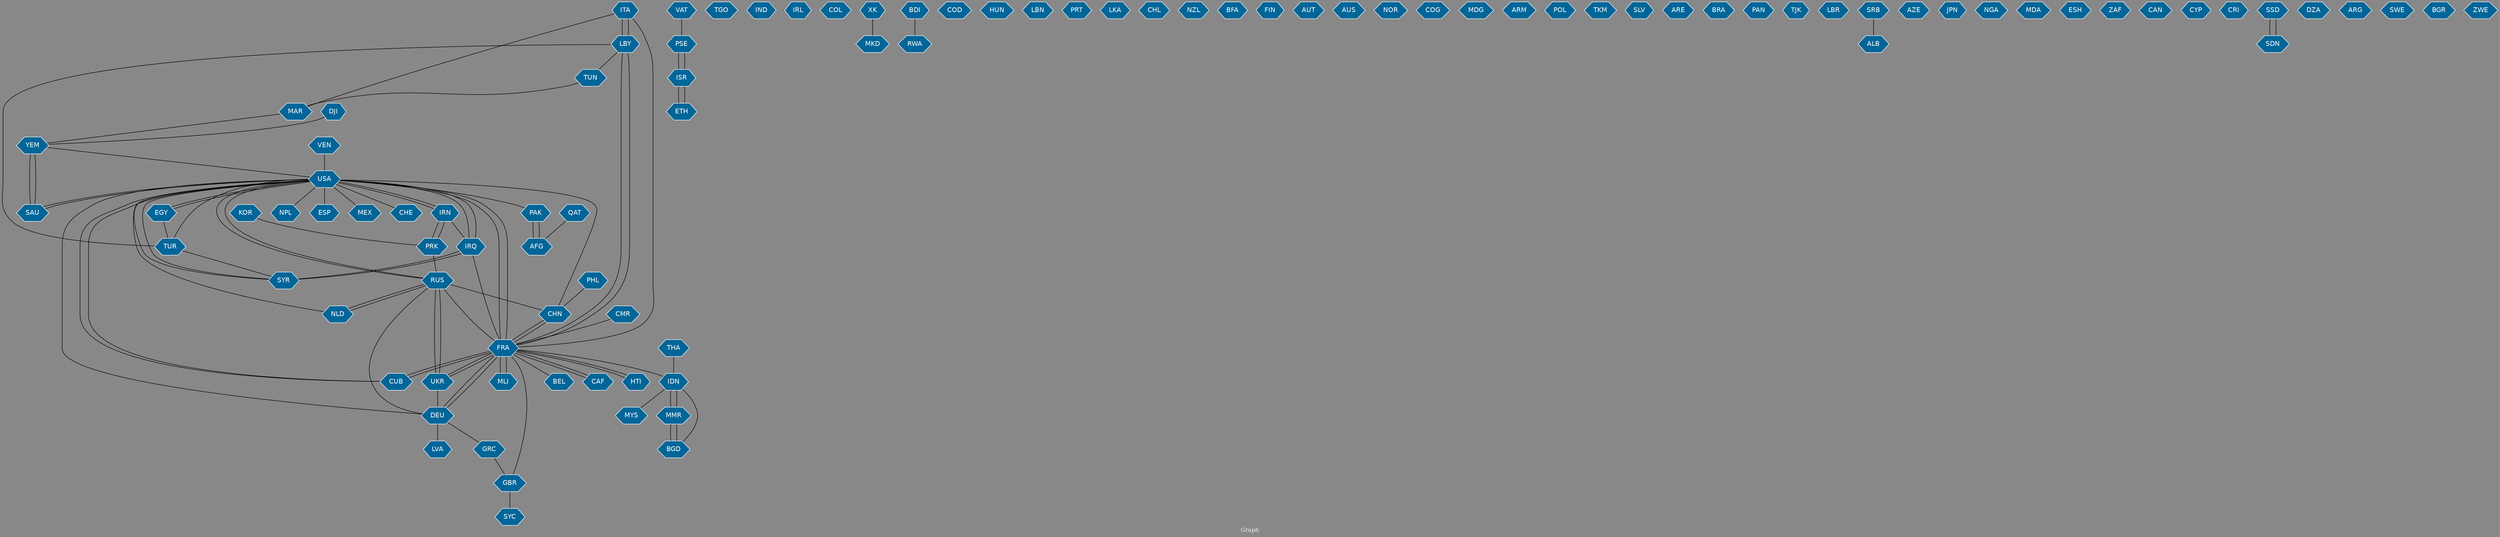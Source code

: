 // Countries together in item graph
graph {
	graph [bgcolor="#888888" fontcolor=white fontsize=12 label="Graph" outputorder=edgesfirst overlap=prism]
	node [color=white fillcolor="#006699" fontcolor=white fontname=Helvetica shape=hexagon style=filled]
	edge [arrowhead=open color=black fontcolor=white fontname=Courier fontsize=12]
		ITA [label=ITA]
		IRN [label=IRN]
		USA [label=USA]
		PSE [label=PSE]
		CHN [label=CHN]
		GBR [label=GBR]
		TGO [label=TGO]
		IND [label=IND]
		IRQ [label=IRQ]
		RUS [label=RUS]
		DEU [label=DEU]
		SYR [label=SYR]
		IRL [label=IRL]
		COL [label=COL]
		ISR [label=ISR]
		UKR [label=UKR]
		MKD [label=MKD]
		YEM [label=YEM]
		IDN [label=IDN]
		CUB [label=CUB]
		NPL [label=NPL]
		ESP [label=ESP]
		BDI [label=BDI]
		BEL [label=BEL]
		SAU [label=SAU]
		QAT [label=QAT]
		FRA [label=FRA]
		BGD [label=BGD]
		MMR [label=MMR]
		ETH [label=ETH]
		COD [label=COD]
		HUN [label=HUN]
		CAF [label=CAF]
		LBN [label=LBN]
		GRC [label=GRC]
		THA [label=THA]
		MYS [label=MYS]
		PHL [label=PHL]
		TUR [label=TUR]
		PRT [label=PRT]
		LKA [label=LKA]
		CHL [label=CHL]
		PRK [label=PRK]
		LBY [label=LBY]
		AFG [label=AFG]
		HTI [label=HTI]
		TUN [label=TUN]
		NZL [label=NZL]
		MEX [label=MEX]
		BFA [label=BFA]
		NLD [label=NLD]
		CHE [label=CHE]
		MAR [label=MAR]
		FIN [label=FIN]
		AUT [label=AUT]
		AUS [label=AUS]
		PAK [label=PAK]
		MLI [label=MLI]
		NOR [label=NOR]
		COG [label=COG]
		MDG [label=MDG]
		ARM [label=ARM]
		POL [label=POL]
		TKM [label=TKM]
		KOR [label=KOR]
		SLV [label=SLV]
		DJI [label=DJI]
		ARE [label=ARE]
		EGY [label=EGY]
		BRA [label=BRA]
		PAN [label=PAN]
		VEN [label=VEN]
		TJK [label=TJK]
		LBR [label=LBR]
		CMR [label=CMR]
		RWA [label=RWA]
		SRB [label=SRB]
		ALB [label=ALB]
		AZE [label=AZE]
		VAT [label=VAT]
		JPN [label=JPN]
		NGA [label=NGA]
		LVA [label=LVA]
		MDA [label=MDA]
		ESH [label=ESH]
		ZAF [label=ZAF]
		SYC [label=SYC]
		CAN [label=CAN]
		CYP [label=CYP]
		CRI [label=CRI]
		SSD [label=SSD]
		SDN [label=SDN]
		DZA [label=DZA]
		ARG [label=ARG]
		SWE [label=SWE]
		BGR [label=BGR]
		XK [label=XK]
		ZWE [label=ZWE]
			ISR -- ETH [weight=4]
			FRA -- IDN [weight=1]
			FRA -- BEL [weight=1]
			UKR -- FRA [weight=1]
			IDN -- MYS [weight=2]
			TUR -- SYR [weight=1]
			VEN -- USA [weight=1]
			MLI -- FRA [weight=1]
			CAF -- FRA [weight=1]
			SAU -- YEM [weight=5]
			LBY -- TUN [weight=1]
			TUN -- MAR [weight=1]
			RUS -- DEU [weight=1]
			SDN -- SSD [weight=1]
			FRA -- MLI [weight=2]
			LBY -- TUR [weight=1]
			USA -- IRN [weight=3]
			DEU -- LVA [weight=1]
			KOR -- PRK [weight=1]
			ITA -- MAR [weight=1]
			BGD -- MMR [weight=1]
			GBR -- SYC [weight=1]
			XK -- MKD [weight=1]
			MMR -- BGD [weight=1]
			USA -- CHE [weight=1]
			FRA -- LBY [weight=3]
			USA -- SYR [weight=3]
			FRA -- HTI [weight=5]
			USA -- IRQ [weight=4]
			EGY -- USA [weight=2]
			USA -- TUR [weight=1]
			USA -- RUS [weight=1]
			IRQ -- SYR [weight=3]
			PSE -- ISR [weight=6]
			RUS -- NLD [weight=2]
			QAT -- AFG [weight=1]
			DEU -- GRC [weight=1]
			USA -- ESP [weight=1]
			FRA -- DEU [weight=1]
			HTI -- FRA [weight=3]
			YEM -- SAU [weight=5]
			PAK -- AFG [weight=1]
			FRA -- USA [weight=6]
			DEU -- FRA [weight=1]
			ISR -- PSE [weight=2]
			FRA -- GBR [weight=1]
			FRA -- ITA [weight=4]
			IRN -- IRQ [weight=2]
			CMR -- FRA [weight=1]
			UKR -- DEU [weight=1]
			NLD -- RUS [weight=1]
			CHN -- FRA [weight=2]
			BDI -- RWA [weight=1]
			LBY -- FRA [weight=2]
			SRB -- ALB [weight=1]
			NLD -- USA [weight=1]
			USA -- NPL [weight=1]
			USA -- MEX [weight=1]
			ETH -- ISR [weight=2]
			BGD -- IDN [weight=1]
			RUS -- UKR [weight=2]
			USA -- FRA [weight=1]
			IDN -- MMR [weight=1]
			IRN -- USA [weight=3]
			GRC -- GBR [weight=1]
			FRA -- RUS [weight=4]
			IRQ -- FRA [weight=2]
			FRA -- CUB [weight=6]
			DJI -- YEM [weight=1]
			USA -- DEU [weight=2]
			USA -- PAK [weight=1]
			LBY -- ITA [weight=2]
			PRK -- IRN [weight=1]
			SYR -- USA [weight=2]
			SYR -- IRQ [weight=3]
			UKR -- RUS [weight=3]
			CUB -- FRA [weight=9]
			IRN -- PRK [weight=1]
			USA -- EGY [weight=1]
			ITA -- LBY [weight=2]
			THA -- IDN [weight=1]
			IRQ -- USA [weight=2]
			USA -- SAU [weight=2]
			MAR -- YEM [weight=1]
			FRA -- CAF [weight=2]
			VAT -- PSE [weight=1]
			YEM -- USA [weight=2]
			RUS -- USA [weight=3]
			USA -- CUB [weight=1]
			CUB -- USA [weight=2]
			FRA -- CHN [weight=1]
			MMR -- IDN [weight=1]
			USA -- CHN [weight=4]
			PHL -- CHN [weight=1]
			PRK -- RUS [weight=1]
			EGY -- TUR [weight=1]
			SSD -- SDN [weight=1]
			FRA -- UKR [weight=1]
			RUS -- CHN [weight=1]
			AFG -- PAK [weight=1]
			SAU -- USA [weight=2]
}